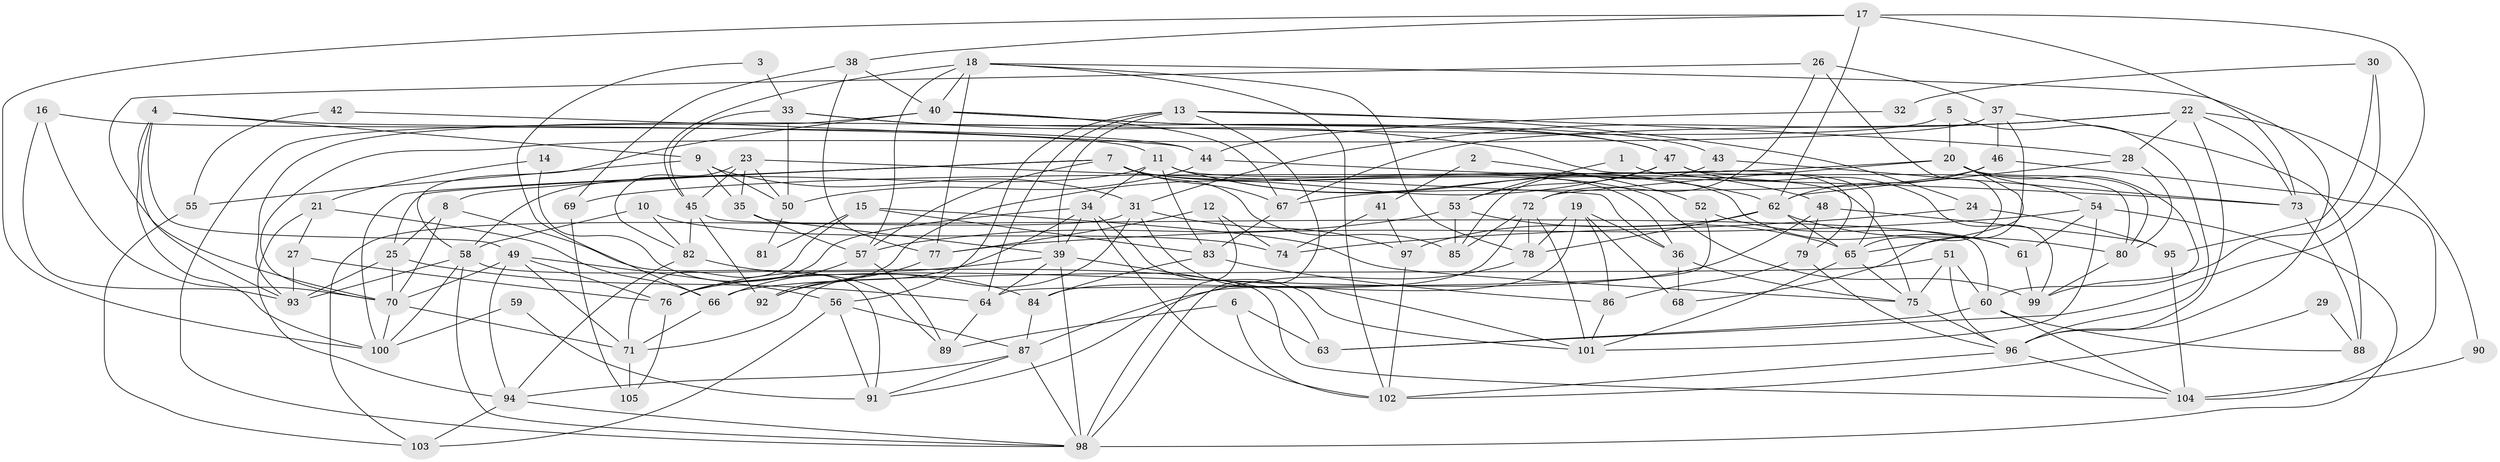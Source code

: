 // original degree distribution, {2: 0.10067114093959731, 5: 0.21476510067114093, 3: 0.2751677852348993, 4: 0.2953020134228188, 6: 0.087248322147651, 8: 0.006711409395973154, 7: 0.020134228187919462}
// Generated by graph-tools (version 1.1) at 2025/37/03/04/25 23:37:11]
// undirected, 105 vertices, 246 edges
graph export_dot {
  node [color=gray90,style=filled];
  1;
  2;
  3;
  4;
  5;
  6;
  7;
  8;
  9;
  10;
  11;
  12;
  13;
  14;
  15;
  16;
  17;
  18;
  19;
  20;
  21;
  22;
  23;
  24;
  25;
  26;
  27;
  28;
  29;
  30;
  31;
  32;
  33;
  34;
  35;
  36;
  37;
  38;
  39;
  40;
  41;
  42;
  43;
  44;
  45;
  46;
  47;
  48;
  49;
  50;
  51;
  52;
  53;
  54;
  55;
  56;
  57;
  58;
  59;
  60;
  61;
  62;
  63;
  64;
  65;
  66;
  67;
  68;
  69;
  70;
  71;
  72;
  73;
  74;
  75;
  76;
  77;
  78;
  79;
  80;
  81;
  82;
  83;
  84;
  85;
  86;
  87;
  88;
  89;
  90;
  91;
  92;
  93;
  94;
  95;
  96;
  97;
  98;
  99;
  100;
  101;
  102;
  103;
  104;
  105;
  1 -- 53 [weight=1.0];
  1 -- 65 [weight=1.0];
  2 -- 41 [weight=1.0];
  2 -- 52 [weight=1.0];
  3 -- 33 [weight=1.0];
  3 -- 66 [weight=1.0];
  4 -- 9 [weight=1.0];
  4 -- 11 [weight=1.0];
  4 -- 49 [weight=1.0];
  4 -- 93 [weight=1.0];
  4 -- 100 [weight=1.0];
  5 -- 20 [weight=1.0];
  5 -- 93 [weight=1.0];
  5 -- 96 [weight=1.0];
  6 -- 63 [weight=1.0];
  6 -- 89 [weight=1.0];
  6 -- 102 [weight=1.0];
  7 -- 8 [weight=1.0];
  7 -- 25 [weight=1.0];
  7 -- 36 [weight=1.0];
  7 -- 57 [weight=1.0];
  7 -- 61 [weight=1.0];
  7 -- 67 [weight=2.0];
  7 -- 85 [weight=1.0];
  7 -- 99 [weight=1.0];
  7 -- 100 [weight=1.0];
  8 -- 25 [weight=1.0];
  8 -- 70 [weight=1.0];
  8 -- 91 [weight=2.0];
  9 -- 31 [weight=1.0];
  9 -- 35 [weight=1.0];
  9 -- 50 [weight=1.0];
  9 -- 55 [weight=1.0];
  10 -- 58 [weight=1.0];
  10 -- 74 [weight=1.0];
  10 -- 82 [weight=1.0];
  11 -- 34 [weight=1.0];
  11 -- 48 [weight=1.0];
  11 -- 58 [weight=1.0];
  11 -- 62 [weight=1.0];
  11 -- 75 [weight=1.0];
  11 -- 83 [weight=1.0];
  12 -- 74 [weight=1.0];
  12 -- 77 [weight=1.0];
  12 -- 98 [weight=1.0];
  13 -- 24 [weight=1.0];
  13 -- 28 [weight=1.0];
  13 -- 39 [weight=1.0];
  13 -- 56 [weight=1.0];
  13 -- 64 [weight=1.0];
  13 -- 98 [weight=1.0];
  14 -- 21 [weight=1.0];
  14 -- 89 [weight=1.0];
  15 -- 71 [weight=1.0];
  15 -- 75 [weight=1.0];
  15 -- 81 [weight=1.0];
  15 -- 83 [weight=1.0];
  16 -- 44 [weight=1.0];
  16 -- 70 [weight=1.0];
  16 -- 93 [weight=1.0];
  17 -- 38 [weight=1.0];
  17 -- 62 [weight=1.0];
  17 -- 63 [weight=1.0];
  17 -- 73 [weight=1.0];
  17 -- 100 [weight=1.0];
  18 -- 40 [weight=1.0];
  18 -- 45 [weight=1.0];
  18 -- 57 [weight=1.0];
  18 -- 77 [weight=1.0];
  18 -- 78 [weight=1.0];
  18 -- 96 [weight=1.0];
  18 -- 102 [weight=1.0];
  19 -- 36 [weight=1.0];
  19 -- 68 [weight=1.0];
  19 -- 78 [weight=2.0];
  19 -- 86 [weight=1.0];
  19 -- 87 [weight=1.0];
  20 -- 54 [weight=1.0];
  20 -- 60 [weight=1.0];
  20 -- 68 [weight=1.0];
  20 -- 69 [weight=1.0];
  20 -- 72 [weight=1.0];
  20 -- 80 [weight=1.0];
  21 -- 27 [weight=1.0];
  21 -- 66 [weight=1.0];
  21 -- 94 [weight=1.0];
  22 -- 28 [weight=1.0];
  22 -- 31 [weight=1.0];
  22 -- 67 [weight=1.0];
  22 -- 73 [weight=1.0];
  22 -- 90 [weight=1.0];
  22 -- 96 [weight=1.0];
  23 -- 35 [weight=1.0];
  23 -- 36 [weight=1.0];
  23 -- 45 [weight=1.0];
  23 -- 50 [weight=1.0];
  23 -- 82 [weight=1.0];
  24 -- 74 [weight=1.0];
  24 -- 95 [weight=1.0];
  25 -- 64 [weight=1.0];
  25 -- 70 [weight=1.0];
  25 -- 93 [weight=1.0];
  26 -- 37 [weight=1.0];
  26 -- 65 [weight=1.0];
  26 -- 70 [weight=1.0];
  26 -- 72 [weight=1.0];
  27 -- 76 [weight=1.0];
  27 -- 93 [weight=1.0];
  28 -- 62 [weight=1.0];
  28 -- 80 [weight=1.0];
  29 -- 88 [weight=1.0];
  29 -- 102 [weight=1.0];
  30 -- 32 [weight=1.0];
  30 -- 95 [weight=1.0];
  30 -- 99 [weight=1.0];
  31 -- 71 [weight=1.0];
  31 -- 97 [weight=1.0];
  31 -- 101 [weight=1.0];
  31 -- 103 [weight=1.0];
  32 -- 44 [weight=1.0];
  33 -- 45 [weight=1.0];
  33 -- 47 [weight=1.0];
  33 -- 50 [weight=1.0];
  33 -- 79 [weight=1.0];
  34 -- 39 [weight=1.0];
  34 -- 76 [weight=1.0];
  34 -- 92 [weight=1.0];
  34 -- 101 [weight=1.0];
  34 -- 102 [weight=1.0];
  35 -- 39 [weight=1.0];
  35 -- 57 [weight=1.0];
  36 -- 68 [weight=1.0];
  36 -- 75 [weight=1.0];
  37 -- 46 [weight=1.0];
  37 -- 65 [weight=1.0];
  37 -- 70 [weight=1.0];
  37 -- 88 [weight=1.0];
  38 -- 40 [weight=1.0];
  38 -- 69 [weight=1.0];
  38 -- 77 [weight=1.0];
  39 -- 63 [weight=1.0];
  39 -- 64 [weight=1.0];
  39 -- 76 [weight=1.0];
  39 -- 98 [weight=1.0];
  40 -- 43 [weight=1.0];
  40 -- 47 [weight=1.0];
  40 -- 58 [weight=2.0];
  40 -- 67 [weight=1.0];
  40 -- 98 [weight=1.0];
  41 -- 74 [weight=1.0];
  41 -- 97 [weight=1.0];
  42 -- 44 [weight=1.0];
  42 -- 55 [weight=1.0];
  43 -- 73 [weight=1.0];
  43 -- 85 [weight=1.0];
  44 -- 50 [weight=1.0];
  44 -- 73 [weight=1.0];
  45 -- 60 [weight=1.0];
  45 -- 82 [weight=1.0];
  45 -- 92 [weight=1.0];
  46 -- 62 [weight=1.0];
  46 -- 67 [weight=1.0];
  46 -- 104 [weight=1.0];
  47 -- 53 [weight=1.0];
  47 -- 80 [weight=1.0];
  47 -- 92 [weight=1.0];
  47 -- 99 [weight=1.0];
  48 -- 76 [weight=1.0];
  48 -- 79 [weight=1.0];
  48 -- 95 [weight=1.0];
  49 -- 56 [weight=1.0];
  49 -- 70 [weight=1.0];
  49 -- 71 [weight=1.0];
  49 -- 76 [weight=1.0];
  49 -- 94 [weight=1.0];
  50 -- 81 [weight=1.0];
  51 -- 60 [weight=1.0];
  51 -- 66 [weight=1.0];
  51 -- 75 [weight=2.0];
  51 -- 96 [weight=1.0];
  52 -- 61 [weight=1.0];
  52 -- 64 [weight=2.0];
  53 -- 57 [weight=1.0];
  53 -- 65 [weight=1.0];
  53 -- 85 [weight=1.0];
  54 -- 61 [weight=1.0];
  54 -- 77 [weight=1.0];
  54 -- 98 [weight=1.0];
  54 -- 101 [weight=1.0];
  55 -- 103 [weight=1.0];
  56 -- 87 [weight=1.0];
  56 -- 91 [weight=1.0];
  56 -- 103 [weight=1.0];
  57 -- 66 [weight=1.0];
  57 -- 89 [weight=1.0];
  58 -- 93 [weight=1.0];
  58 -- 98 [weight=1.0];
  58 -- 100 [weight=1.0];
  58 -- 104 [weight=1.0];
  59 -- 91 [weight=1.0];
  59 -- 100 [weight=1.0];
  60 -- 63 [weight=1.0];
  60 -- 88 [weight=1.0];
  60 -- 104 [weight=1.0];
  61 -- 99 [weight=1.0];
  62 -- 65 [weight=1.0];
  62 -- 78 [weight=1.0];
  62 -- 80 [weight=1.0];
  62 -- 97 [weight=1.0];
  64 -- 89 [weight=1.0];
  65 -- 75 [weight=1.0];
  65 -- 101 [weight=1.0];
  66 -- 71 [weight=1.0];
  67 -- 83 [weight=1.0];
  69 -- 105 [weight=1.0];
  70 -- 71 [weight=1.0];
  70 -- 100 [weight=1.0];
  71 -- 105 [weight=1.0];
  72 -- 78 [weight=1.0];
  72 -- 84 [weight=1.0];
  72 -- 85 [weight=1.0];
  72 -- 101 [weight=1.0];
  73 -- 88 [weight=1.0];
  75 -- 96 [weight=1.0];
  76 -- 105 [weight=1.0];
  77 -- 92 [weight=1.0];
  78 -- 91 [weight=1.0];
  79 -- 86 [weight=1.0];
  79 -- 96 [weight=1.0];
  80 -- 99 [weight=1.0];
  82 -- 84 [weight=1.0];
  82 -- 94 [weight=1.0];
  83 -- 84 [weight=1.0];
  83 -- 86 [weight=1.0];
  84 -- 87 [weight=1.0];
  86 -- 101 [weight=1.0];
  87 -- 91 [weight=1.0];
  87 -- 94 [weight=1.0];
  87 -- 98 [weight=1.0];
  90 -- 104 [weight=1.0];
  94 -- 98 [weight=1.0];
  94 -- 103 [weight=1.0];
  95 -- 104 [weight=1.0];
  96 -- 102 [weight=1.0];
  96 -- 104 [weight=1.0];
  97 -- 102 [weight=1.0];
}
